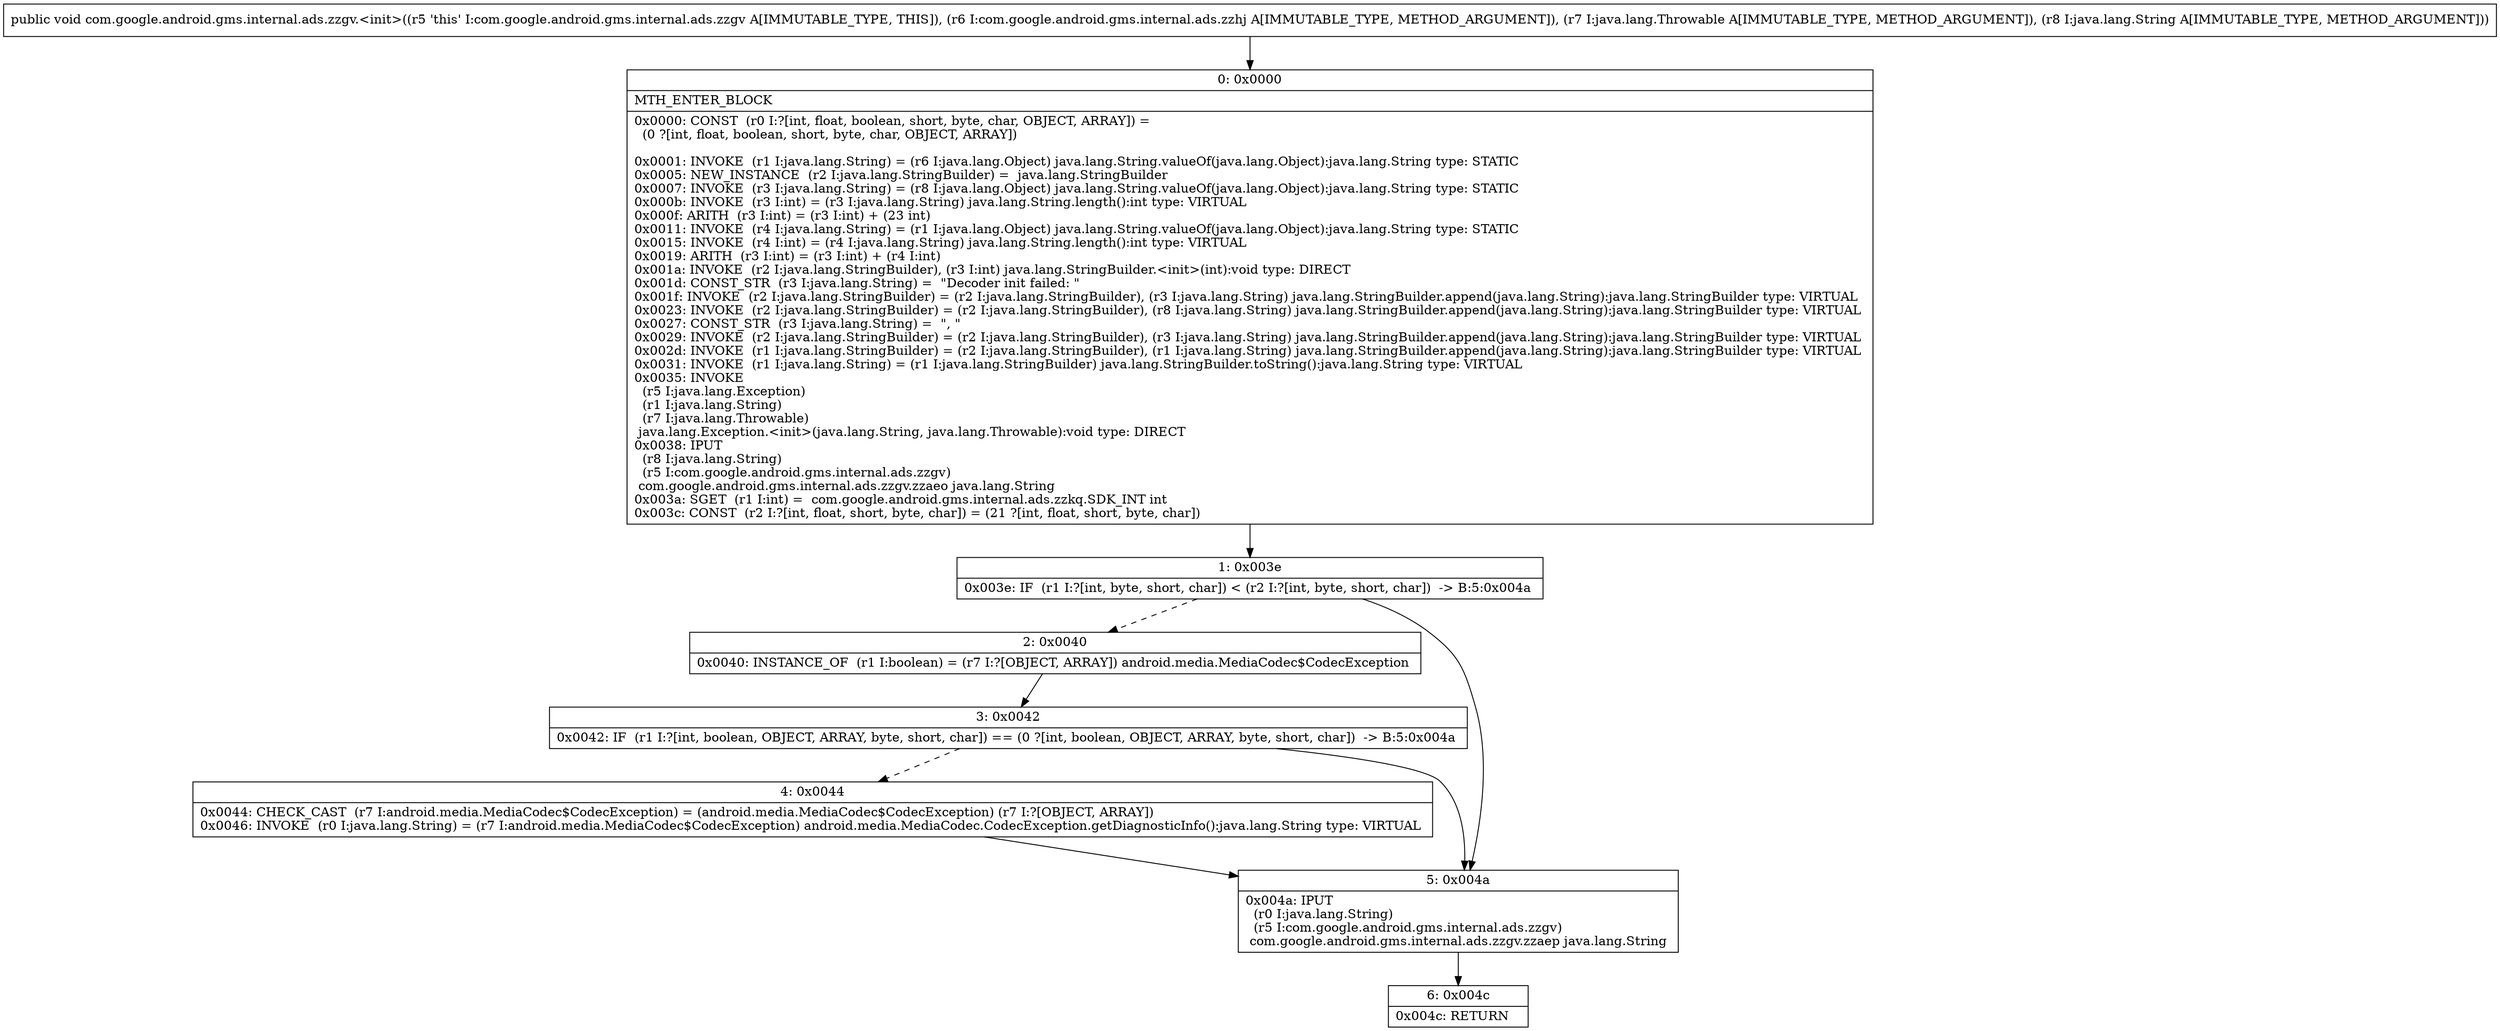 digraph "CFG forcom.google.android.gms.internal.ads.zzgv.\<init\>(Lcom\/google\/android\/gms\/internal\/ads\/zzhj;Ljava\/lang\/Throwable;Ljava\/lang\/String;)V" {
Node_0 [shape=record,label="{0\:\ 0x0000|MTH_ENTER_BLOCK\l|0x0000: CONST  (r0 I:?[int, float, boolean, short, byte, char, OBJECT, ARRAY]) = \l  (0 ?[int, float, boolean, short, byte, char, OBJECT, ARRAY])\l \l0x0001: INVOKE  (r1 I:java.lang.String) = (r6 I:java.lang.Object) java.lang.String.valueOf(java.lang.Object):java.lang.String type: STATIC \l0x0005: NEW_INSTANCE  (r2 I:java.lang.StringBuilder) =  java.lang.StringBuilder \l0x0007: INVOKE  (r3 I:java.lang.String) = (r8 I:java.lang.Object) java.lang.String.valueOf(java.lang.Object):java.lang.String type: STATIC \l0x000b: INVOKE  (r3 I:int) = (r3 I:java.lang.String) java.lang.String.length():int type: VIRTUAL \l0x000f: ARITH  (r3 I:int) = (r3 I:int) + (23 int) \l0x0011: INVOKE  (r4 I:java.lang.String) = (r1 I:java.lang.Object) java.lang.String.valueOf(java.lang.Object):java.lang.String type: STATIC \l0x0015: INVOKE  (r4 I:int) = (r4 I:java.lang.String) java.lang.String.length():int type: VIRTUAL \l0x0019: ARITH  (r3 I:int) = (r3 I:int) + (r4 I:int) \l0x001a: INVOKE  (r2 I:java.lang.StringBuilder), (r3 I:int) java.lang.StringBuilder.\<init\>(int):void type: DIRECT \l0x001d: CONST_STR  (r3 I:java.lang.String) =  \"Decoder init failed: \" \l0x001f: INVOKE  (r2 I:java.lang.StringBuilder) = (r2 I:java.lang.StringBuilder), (r3 I:java.lang.String) java.lang.StringBuilder.append(java.lang.String):java.lang.StringBuilder type: VIRTUAL \l0x0023: INVOKE  (r2 I:java.lang.StringBuilder) = (r2 I:java.lang.StringBuilder), (r8 I:java.lang.String) java.lang.StringBuilder.append(java.lang.String):java.lang.StringBuilder type: VIRTUAL \l0x0027: CONST_STR  (r3 I:java.lang.String) =  \", \" \l0x0029: INVOKE  (r2 I:java.lang.StringBuilder) = (r2 I:java.lang.StringBuilder), (r3 I:java.lang.String) java.lang.StringBuilder.append(java.lang.String):java.lang.StringBuilder type: VIRTUAL \l0x002d: INVOKE  (r1 I:java.lang.StringBuilder) = (r2 I:java.lang.StringBuilder), (r1 I:java.lang.String) java.lang.StringBuilder.append(java.lang.String):java.lang.StringBuilder type: VIRTUAL \l0x0031: INVOKE  (r1 I:java.lang.String) = (r1 I:java.lang.StringBuilder) java.lang.StringBuilder.toString():java.lang.String type: VIRTUAL \l0x0035: INVOKE  \l  (r5 I:java.lang.Exception)\l  (r1 I:java.lang.String)\l  (r7 I:java.lang.Throwable)\l java.lang.Exception.\<init\>(java.lang.String, java.lang.Throwable):void type: DIRECT \l0x0038: IPUT  \l  (r8 I:java.lang.String)\l  (r5 I:com.google.android.gms.internal.ads.zzgv)\l com.google.android.gms.internal.ads.zzgv.zzaeo java.lang.String \l0x003a: SGET  (r1 I:int) =  com.google.android.gms.internal.ads.zzkq.SDK_INT int \l0x003c: CONST  (r2 I:?[int, float, short, byte, char]) = (21 ?[int, float, short, byte, char]) \l}"];
Node_1 [shape=record,label="{1\:\ 0x003e|0x003e: IF  (r1 I:?[int, byte, short, char]) \< (r2 I:?[int, byte, short, char])  \-\> B:5:0x004a \l}"];
Node_2 [shape=record,label="{2\:\ 0x0040|0x0040: INSTANCE_OF  (r1 I:boolean) = (r7 I:?[OBJECT, ARRAY]) android.media.MediaCodec$CodecException \l}"];
Node_3 [shape=record,label="{3\:\ 0x0042|0x0042: IF  (r1 I:?[int, boolean, OBJECT, ARRAY, byte, short, char]) == (0 ?[int, boolean, OBJECT, ARRAY, byte, short, char])  \-\> B:5:0x004a \l}"];
Node_4 [shape=record,label="{4\:\ 0x0044|0x0044: CHECK_CAST  (r7 I:android.media.MediaCodec$CodecException) = (android.media.MediaCodec$CodecException) (r7 I:?[OBJECT, ARRAY]) \l0x0046: INVOKE  (r0 I:java.lang.String) = (r7 I:android.media.MediaCodec$CodecException) android.media.MediaCodec.CodecException.getDiagnosticInfo():java.lang.String type: VIRTUAL \l}"];
Node_5 [shape=record,label="{5\:\ 0x004a|0x004a: IPUT  \l  (r0 I:java.lang.String)\l  (r5 I:com.google.android.gms.internal.ads.zzgv)\l com.google.android.gms.internal.ads.zzgv.zzaep java.lang.String \l}"];
Node_6 [shape=record,label="{6\:\ 0x004c|0x004c: RETURN   \l}"];
MethodNode[shape=record,label="{public void com.google.android.gms.internal.ads.zzgv.\<init\>((r5 'this' I:com.google.android.gms.internal.ads.zzgv A[IMMUTABLE_TYPE, THIS]), (r6 I:com.google.android.gms.internal.ads.zzhj A[IMMUTABLE_TYPE, METHOD_ARGUMENT]), (r7 I:java.lang.Throwable A[IMMUTABLE_TYPE, METHOD_ARGUMENT]), (r8 I:java.lang.String A[IMMUTABLE_TYPE, METHOD_ARGUMENT])) }"];
MethodNode -> Node_0;
Node_0 -> Node_1;
Node_1 -> Node_2[style=dashed];
Node_1 -> Node_5;
Node_2 -> Node_3;
Node_3 -> Node_4[style=dashed];
Node_3 -> Node_5;
Node_4 -> Node_5;
Node_5 -> Node_6;
}

